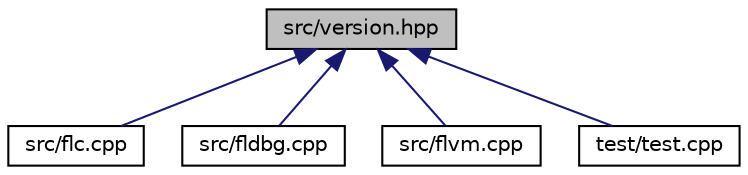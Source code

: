 digraph "src/version.hpp"
{
 // INTERACTIVE_SVG=YES
 // LATEX_PDF_SIZE
  edge [fontname="Helvetica",fontsize="10",labelfontname="Helvetica",labelfontsize="10"];
  node [fontname="Helvetica",fontsize="10",shape=record];
  Node1 [label="src/version.hpp",height=0.2,width=0.4,color="black", fillcolor="grey75", style="filled", fontcolor="black",tooltip=" "];
  Node1 -> Node2 [dir="back",color="midnightblue",fontsize="10",style="solid",fontname="Helvetica"];
  Node2 [label="src/flc.cpp",height=0.2,width=0.4,color="black", fillcolor="white", style="filled",URL="$flc_8cpp.html",tooltip=" "];
  Node1 -> Node3 [dir="back",color="midnightblue",fontsize="10",style="solid",fontname="Helvetica"];
  Node3 [label="src/fldbg.cpp",height=0.2,width=0.4,color="black", fillcolor="white", style="filled",URL="$fldbg_8cpp.html",tooltip=" "];
  Node1 -> Node4 [dir="back",color="midnightblue",fontsize="10",style="solid",fontname="Helvetica"];
  Node4 [label="src/flvm.cpp",height=0.2,width=0.4,color="black", fillcolor="white", style="filled",URL="$flvm_8cpp.html",tooltip=" "];
  Node1 -> Node5 [dir="back",color="midnightblue",fontsize="10",style="solid",fontname="Helvetica"];
  Node5 [label="test/test.cpp",height=0.2,width=0.4,color="black", fillcolor="white", style="filled",URL="$test_8cpp.html",tooltip=" "];
}
